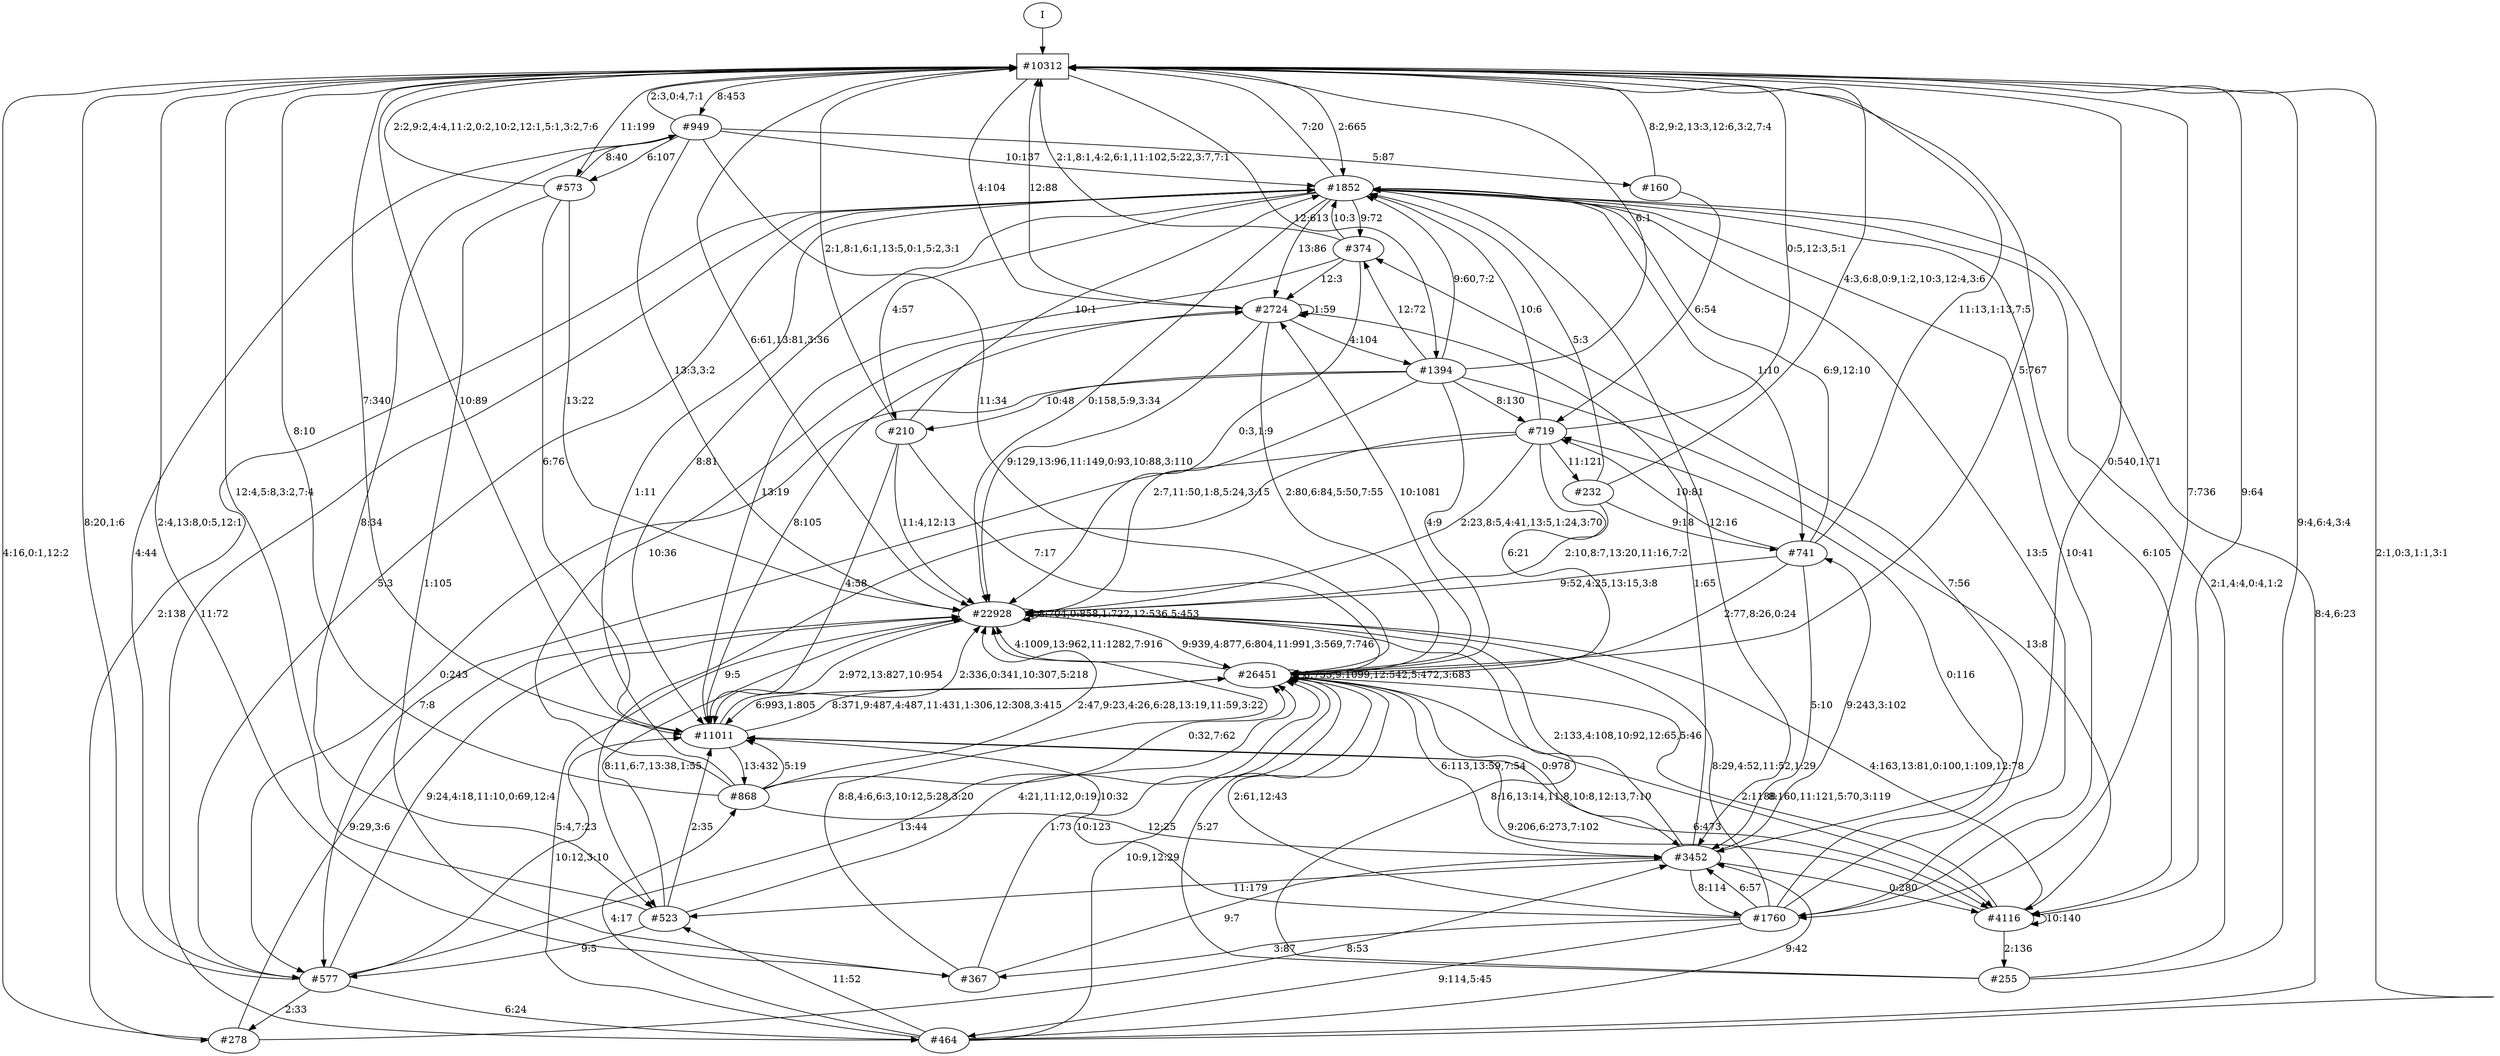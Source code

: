 // produced with flexfringe from git commitd1cf04ada0831d0605a3651971ef9a02091d8823
// dfasat/flexfringe -h=alergia -d=alergia_data -o=experiments/flexfringe_pautomac_study/flexfringe_data/exp40_n100_p0_01dfa -n=100 -p=0.01 /Users/nicholasrenninger/Google Drive/Grad School/specification learning/code/DPFA_DTS_product_experiment/dfasatInvestigations/experiments/flexfringe_pautomac_study/flexfringe_data/flexfringe_pautomac_study_train 
digraph DFA {
	0 [label="root" shape=box];
		I -> 0;
	0 [ label="#10312"  ];
		0 -> 1 [label="2:665"  ];
		0 -> 24 [label="5:767"  ];
		0 -> 25 [label="10:89"  ];
		0 -> 26 [label="8:453"  ];
		0 -> 44 [label="7:736"  ];
		0 -> 58 [label="0:540,1:71"  ];
		0 -> 69 [label="6:61,13:81,3:36"  ];
		0 -> 215 [label="12:613"  ];
		0 -> 256 [label="4:104"  ];
		0 -> 312 [label="9:64"  ];
		0 -> 384 [label="11:199"  ];
	1 [ label="#1852"  ];
		1 -> 0 [label="7:20"  ];
		1 -> 2 [label="2:138"  ];
		1 -> 25 [label="8:81"  ];
		1 -> 44 [label="10:41"  ];
		1 -> 58 [label="12:16"  ];
		1 -> 69 [label="0:158,5:9,3:34"  ];
		1 -> 72 [label="4:57"  ];
		1 -> 119 [label="1:10"  ];
		1 -> 256 [label="13:86"  ];
		1 -> 312 [label="6:105"  ];
		1 -> 477 [label="11:72"  ];
		1 -> 991 [label="9:72"  ];
	2 [ label="#278"  ];
		2 -> 0 [label="4:16,0:1,12:2"  ];
		2 -> 58 [label="8:53"  ];
		2 -> 69 [label="9:29,3:6"  ];
	72 [ label="#210"  ];
		72 -> 0 [label="2:1,8:1,6:1,13:5,0:1,5:2,3:1"  ];
		72 -> 1 [label="10:1"  ];
		72 -> 24 [label="7:17"  ];
		72 -> 25 [label="4:58"  ];
		72 -> 69 [label="11:4,12:13"  ];
	69 [ label="#22928"  ];
		69 -> 24 [label="9:939,4:877,6:804,11:991,3:569,7:746"  ];
		69 -> 25 [label="2:972,13:827,10:954"  ];
		69 -> 69 [label="8:704,0:858,1:722,12:536,5:453"  ];
	26 [ label="#949"  ];
		26 -> 0 [label="2:3,0:4,7:1"  ];
		26 -> 1 [label="10:137"  ];
		26 -> 24 [label="11:34"  ];
		26 -> 69 [label="13:3,3:2"  ];
		26 -> 166 [label="5:87"  ];
		26 -> 216 [label="4:44"  ];
		26 -> 384 [label="6:107"  ];
		26 -> 608 [label="8:34"  ];
	166 [ label="#160"  ];
		166 -> 0 [label="8:2,9:2,13:3,12:6,3:2,7:4"  ];
		166 -> 236 [label="6:54"  ];
	384 [ label="#573"  ];
		384 -> 0 [label="2:2,9:2,4:4,11:2,0:2,10:2,12:1,5:1,3:2,7:6"  ];
		384 -> 25 [label="6:76"  ];
		384 -> 26 [label="8:40"  ];
		384 -> 45 [label="1:105"  ];
		384 -> 69 [label="13:22"  ];
	58 [ label="#3452"  ];
		58 -> 24 [label="6:113,13:59,7:54"  ];
		58 -> 44 [label="8:114"  ];
		58 -> 69 [label="2:133,4:108,10:92,12:65,5:46"  ];
		58 -> 119 [label="9:243,3:102"  ];
		58 -> 256 [label="1:65"  ];
		58 -> 312 [label="0:280"  ];
		58 -> 608 [label="11:179"  ];
	119 [ label="#741"  ];
		119 -> 0 [label="11:13,1:13,7:5"  ];
		119 -> 1 [label="6:9,12:10"  ];
		119 -> 24 [label="2:77,8:26,0:24"  ];
		119 -> 58 [label="5:10"  ];
		119 -> 69 [label="9:52,4:25,13:15,3:8"  ];
		119 -> 236 [label="10:81"  ];
	608 [ label="#523"  ];
		608 -> 0 [label="12:4,5:8,3:2,7:4"  ];
		608 -> 24 [label="4:21,11:12,0:19,10:32"  ];
		608 -> 25 [label="2:35"  ];
		608 -> 69 [label="8:11,6:7,13:38,1:55"  ];
		608 -> 216 [label="9:5"  ];
	215 [ label="#1394"  ];
		215 -> 0 [label="6:1"  ];
		215 -> 1 [label="9:60,7:2"  ];
		215 -> 24 [label="4:9"  ];
		215 -> 69 [label="2:7,11:50,1:8,5:24,3:15"  ];
		215 -> 72 [label="10:48"  ];
		215 -> 216 [label="0:243"  ];
		215 -> 236 [label="8:130"  ];
		215 -> 312 [label="13:8"  ];
		215 -> 991 [label="12:72"  ];
	216 [ label="#577"  ];
		216 -> 0 [label="8:20,1:6"  ];
		216 -> 1 [label="5:3"  ];
		216 -> 2 [label="2:33"  ];
		216 -> 24 [label="13:44"  ];
		216 -> 25 [label="10:12,3:10"  ];
		216 -> 69 [label="9:24,4:18,11:10,0:69,12:4"  ];
		216 -> 477 [label="6:24"  ];
	991 [ label="#374"  ];
		991 -> 0 [label="2:1,8:1,4:2,6:1,11:102,5:22,3:7,7:1"  ];
		991 -> 1 [label="10:3"  ];
		991 -> 25 [label="13:19"  ];
		991 -> 69 [label="0:3,1:9"  ];
		991 -> 256 [label="12:3"  ];
	24 [ label="#26451"  ];
		24 -> 24 [label="8:755,9:1099,12:542,5:472,3:683"  ];
		24 -> 25 [label="6:993,1:805"  ];
		24 -> 58 [label="0:978"  ];
		24 -> 69 [label="4:1009,13:962,11:1282,7:916"  ];
		24 -> 256 [label="10:1081"  ];
		24 -> 312 [label="2:1188"  ];
	312 [ label="#4116"  ];
		312 -> 24 [label="8:160,11:121,5:70,3:119"  ];
		312 -> 25 [label="9:206,6:273,7:102"  ];
		312 -> 69 [label="4:163,13:81,0:100,1:109,12:78"  ];
		312 -> 312 [label="10:140"  ];
		312 -> 376 [label="2:136"  ];
	376 [ label="#255"  ];
		376 -> 0 [label="9:4,6:4,3:4"  ];
		376 -> 1 [label="2:1,4:4,0:4,1:2"  ];
		376 -> 24 [label="5:27"  ];
		376 -> 69 [label="8:16,13:14,11:8,10:8,12:13,7:10"  ];
	25 [ label="#11011"  ];
		25 -> 0 [label="7:340"  ];
		25 -> 24 [label="8:371,9:487,4:487,11:431,1:306,12:308,3:415"  ];
		25 -> 69 [label="2:336,0:341,10:307,5:218"  ];
		25 -> 312 [label="6:473"  ];
		25 -> 614 [label="13:432"  ];
	614 [ label="#868"  ];
		614 -> 0 [label="8:10"  ];
		614 -> 1 [label="1:11"  ];
		614 -> 24 [label="0:32,7:62"  ];
		614 -> 25 [label="5:19"  ];
		614 -> 58 [label="12:25"  ];
		614 -> 69 [label="2:47,9:23,4:26,6:28,13:19,11:59,3:22"  ];
		614 -> 256 [label="10:36"  ];
	256 [ label="#2724"  ];
		256 -> 0 [label="12:88"  ];
		256 -> 24 [label="2:80,6:84,5:50,7:55"  ];
		256 -> 25 [label="8:105"  ];
		256 -> 69 [label="9:129,13:96,11:149,0:93,10:88,3:110"  ];
		256 -> 215 [label="4:104"  ];
		256 -> 256 [label="1:59"  ];
	44 [ label="#1760"  ];
		44 -> 1 [label="13:5"  ];
		44 -> 24 [label="2:61,12:43"  ];
		44 -> 25 [label="10:123"  ];
		44 -> 45 [label="3:87"  ];
		44 -> 58 [label="6:57"  ];
		44 -> 69 [label="8:29,4:52,11:52,1:29"  ];
		44 -> 236 [label="0:116"  ];
		44 -> 477 [label="9:114,5:45"  ];
		44 -> 991 [label="7:56"  ];
	477 [ label="#464"  ];
		477 -> 0 [label="2:1,0:3,1:1,3:1"  ];
		477 -> 1 [label="8:4,6:23"  ];
		477 -> 24 [label="10:9,12:29"  ];
		477 -> 58 [label="9:42"  ];
		477 -> 69 [label="5:4,7:23"  ];
		477 -> 608 [label="11:52"  ];
		477 -> 614 [label="4:17"  ];
	236 [ label="#719"  ];
		236 -> 0 [label="0:5,12:3,5:1"  ];
		236 -> 1 [label="10:6"  ];
		236 -> 24 [label="6:21"  ];
		236 -> 69 [label="2:23,8:5,4:41,13:5,1:24,3:70"  ];
		236 -> 216 [label="7:8"  ];
		236 -> 237 [label="11:121"  ];
		236 -> 608 [label="9:5"  ];
	237 [ label="#232"  ];
		237 -> 0 [label="4:3,6:8,0:9,1:2,10:3,12:4,3:6"  ];
		237 -> 1 [label="5:3"  ];
		237 -> 69 [label="2:10,8:7,13:20,11:16,7:2"  ];
		237 -> 119 [label="9:18"  ];
	45 [ label="#367"  ];
		45 -> 0 [label="2:4,13:8,0:5,12:1"  ];
		45 -> 24 [label="1:73"  ];
		45 -> 58 [label="9:7"  ];
		45 -> 69 [label="8:8,4:6,6:3,10:12,5:28,3:20"  ];
}
